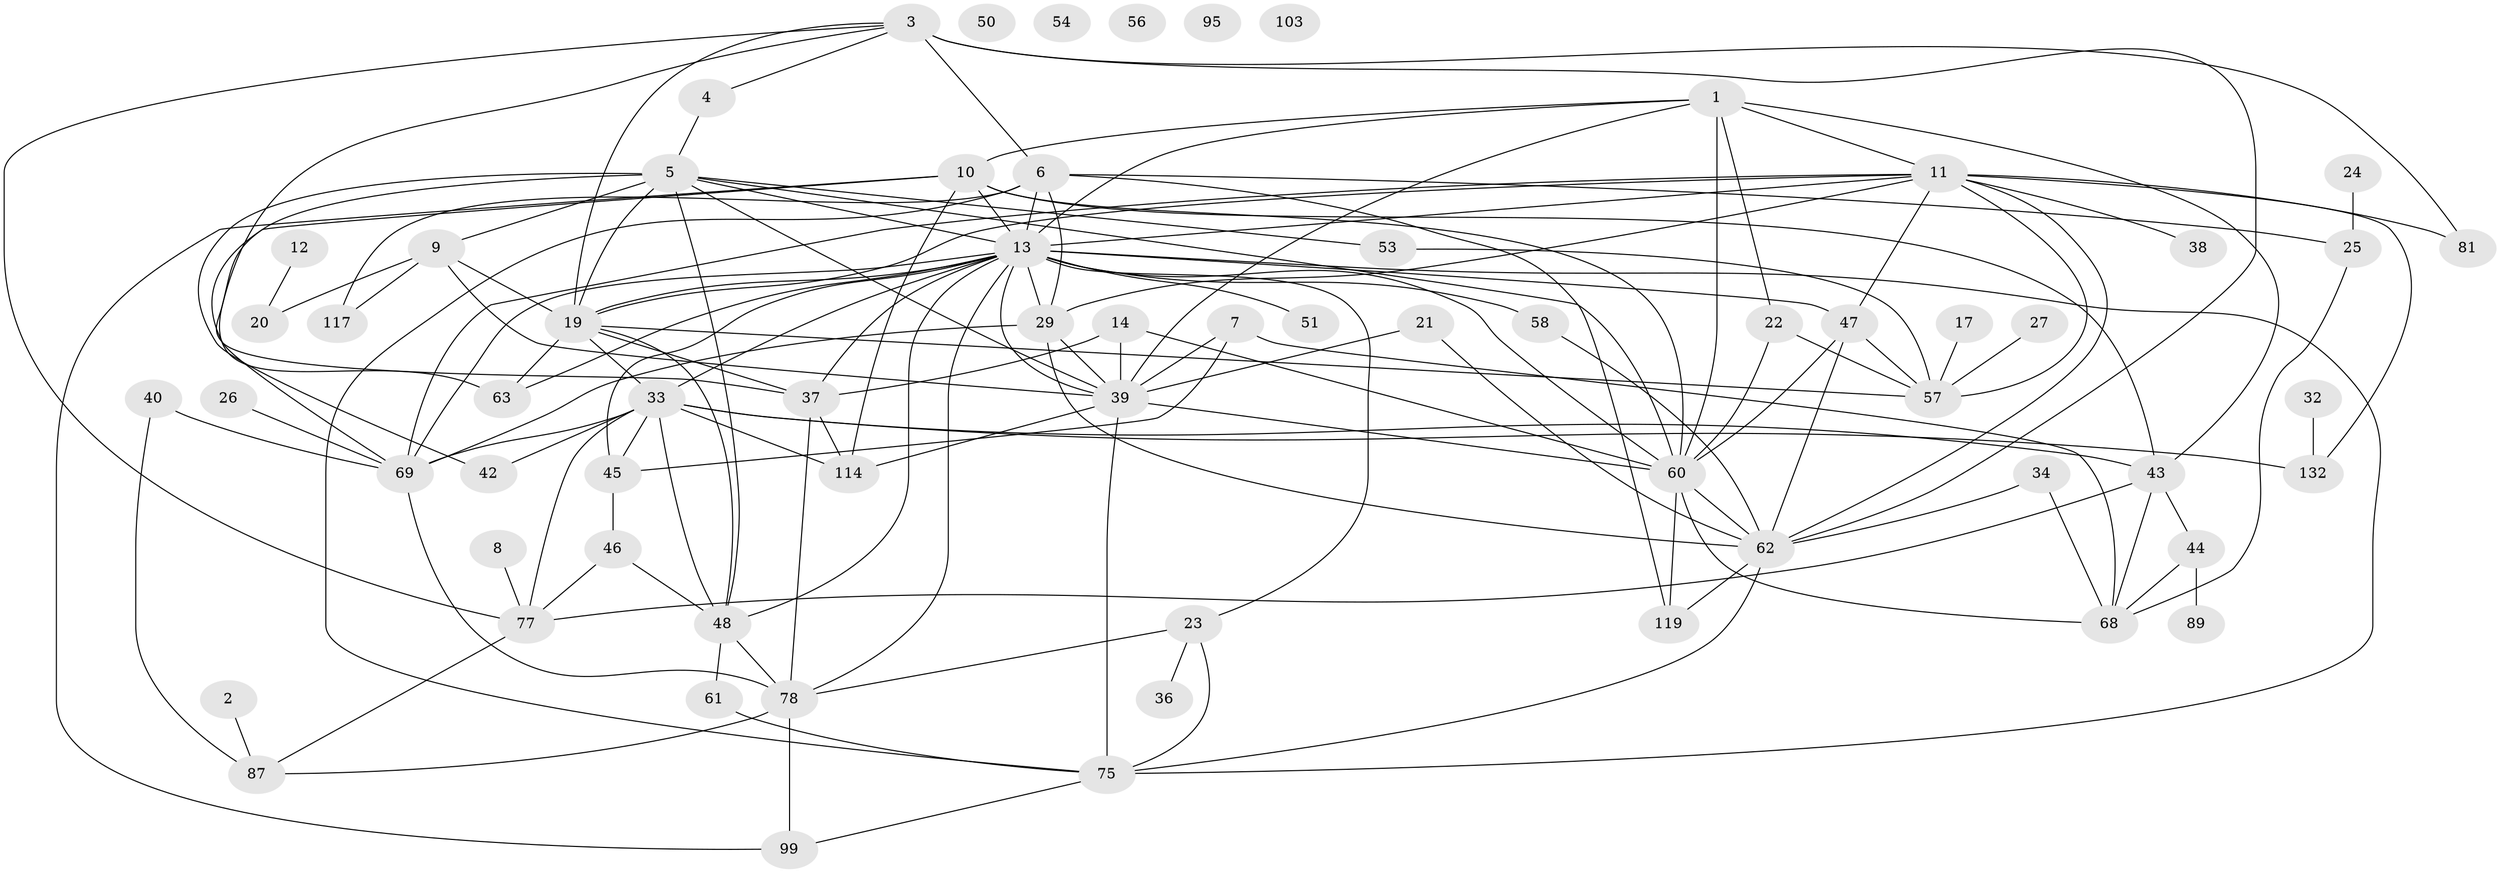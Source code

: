// original degree distribution, {7: 0.03787878787878788, 1: 0.16666666666666666, 3: 0.25, 2: 0.1893939393939394, 6: 0.045454545454545456, 4: 0.14393939393939395, 5: 0.09090909090909091, 8: 0.015151515151515152, 0: 0.030303030303030304, 9: 0.030303030303030304}
// Generated by graph-tools (version 1.1) at 2025/13/03/09/25 04:13:06]
// undirected, 66 vertices, 139 edges
graph export_dot {
graph [start="1"]
  node [color=gray90,style=filled];
  1;
  2;
  3 [super="+123+52"];
  4;
  5 [super="+74+28+18"];
  6 [super="+41"];
  7 [super="+30"];
  8;
  9;
  10 [super="+31"];
  11 [super="+15"];
  12;
  13 [super="+83+90+16"];
  14;
  17;
  19 [super="+70+120+107"];
  20;
  21 [super="+85"];
  22;
  23 [super="+82"];
  24;
  25;
  26;
  27 [super="+35"];
  29 [super="+65+88"];
  32;
  33 [super="+55"];
  34;
  36;
  37 [super="+127+98"];
  38;
  39 [super="+76"];
  40 [super="+112"];
  42;
  43 [super="+109"];
  44 [super="+71"];
  45;
  46;
  47 [super="+66+94"];
  48 [super="+73+93"];
  50;
  51 [super="+106"];
  53;
  54 [super="+104"];
  56;
  57 [super="+101"];
  58;
  60 [super="+111+64"];
  61;
  62 [super="+115+72"];
  63;
  68 [super="+96"];
  69 [super="+116"];
  75 [super="+92"];
  77 [super="+100"];
  78 [super="+97+79"];
  81;
  87 [super="+105"];
  89;
  95;
  99;
  103;
  114;
  117;
  119;
  132;
  1 -- 22;
  1 -- 43;
  1 -- 13;
  1 -- 39;
  1 -- 10;
  1 -- 60;
  1 -- 11;
  2 -- 87;
  3 -- 62 [weight=2];
  3 -- 4;
  3 -- 37;
  3 -- 6;
  3 -- 77;
  3 -- 81;
  3 -- 19;
  4 -- 5;
  5 -- 19;
  5 -- 53;
  5 -- 60;
  5 -- 9;
  5 -- 39;
  5 -- 13;
  5 -- 42;
  5 -- 63;
  5 -- 48;
  6 -- 25;
  6 -- 117;
  6 -- 29;
  6 -- 119;
  6 -- 75;
  6 -- 13;
  7 -- 39 [weight=2];
  7 -- 45;
  7 -- 68;
  8 -- 77;
  9 -- 20;
  9 -- 39;
  9 -- 117;
  9 -- 19;
  10 -- 99;
  10 -- 13;
  10 -- 114;
  10 -- 69;
  10 -- 43;
  10 -- 60;
  11 -- 57;
  11 -- 19;
  11 -- 13 [weight=2];
  11 -- 132;
  11 -- 69;
  11 -- 38;
  11 -- 47;
  11 -- 81;
  11 -- 29;
  11 -- 62;
  12 -- 20;
  13 -- 45;
  13 -- 33;
  13 -- 78;
  13 -- 58 [weight=2];
  13 -- 63;
  13 -- 39;
  13 -- 23;
  13 -- 29;
  13 -- 37;
  13 -- 48 [weight=2];
  13 -- 69;
  13 -- 47;
  13 -- 51;
  13 -- 60;
  13 -- 75;
  13 -- 19;
  14 -- 39;
  14 -- 37;
  14 -- 60;
  17 -- 57;
  19 -- 63;
  19 -- 57;
  19 -- 37;
  19 -- 48;
  19 -- 33;
  21 -- 62;
  21 -- 39 [weight=2];
  22 -- 57;
  22 -- 60;
  23 -- 36;
  23 -- 78;
  23 -- 75;
  24 -- 25;
  25 -- 68;
  26 -- 69;
  27 -- 57;
  29 -- 39;
  29 -- 69 [weight=2];
  29 -- 62;
  32 -- 132;
  33 -- 132;
  33 -- 69;
  33 -- 42;
  33 -- 45;
  33 -- 77;
  33 -- 48 [weight=2];
  33 -- 114;
  33 -- 43;
  34 -- 62;
  34 -- 68;
  37 -- 114;
  37 -- 78;
  39 -- 114;
  39 -- 60;
  39 -- 75;
  40 -- 87;
  40 -- 69;
  43 -- 68;
  43 -- 44;
  43 -- 77;
  44 -- 89;
  44 -- 68;
  45 -- 46;
  46 -- 77;
  46 -- 48;
  47 -- 62;
  47 -- 57;
  47 -- 60;
  48 -- 78 [weight=2];
  48 -- 61;
  53 -- 57;
  58 -- 62;
  60 -- 119;
  60 -- 68;
  60 -- 62;
  61 -- 75;
  62 -- 119;
  62 -- 75;
  69 -- 78;
  75 -- 99;
  77 -- 87;
  78 -- 99;
  78 -- 87;
}
